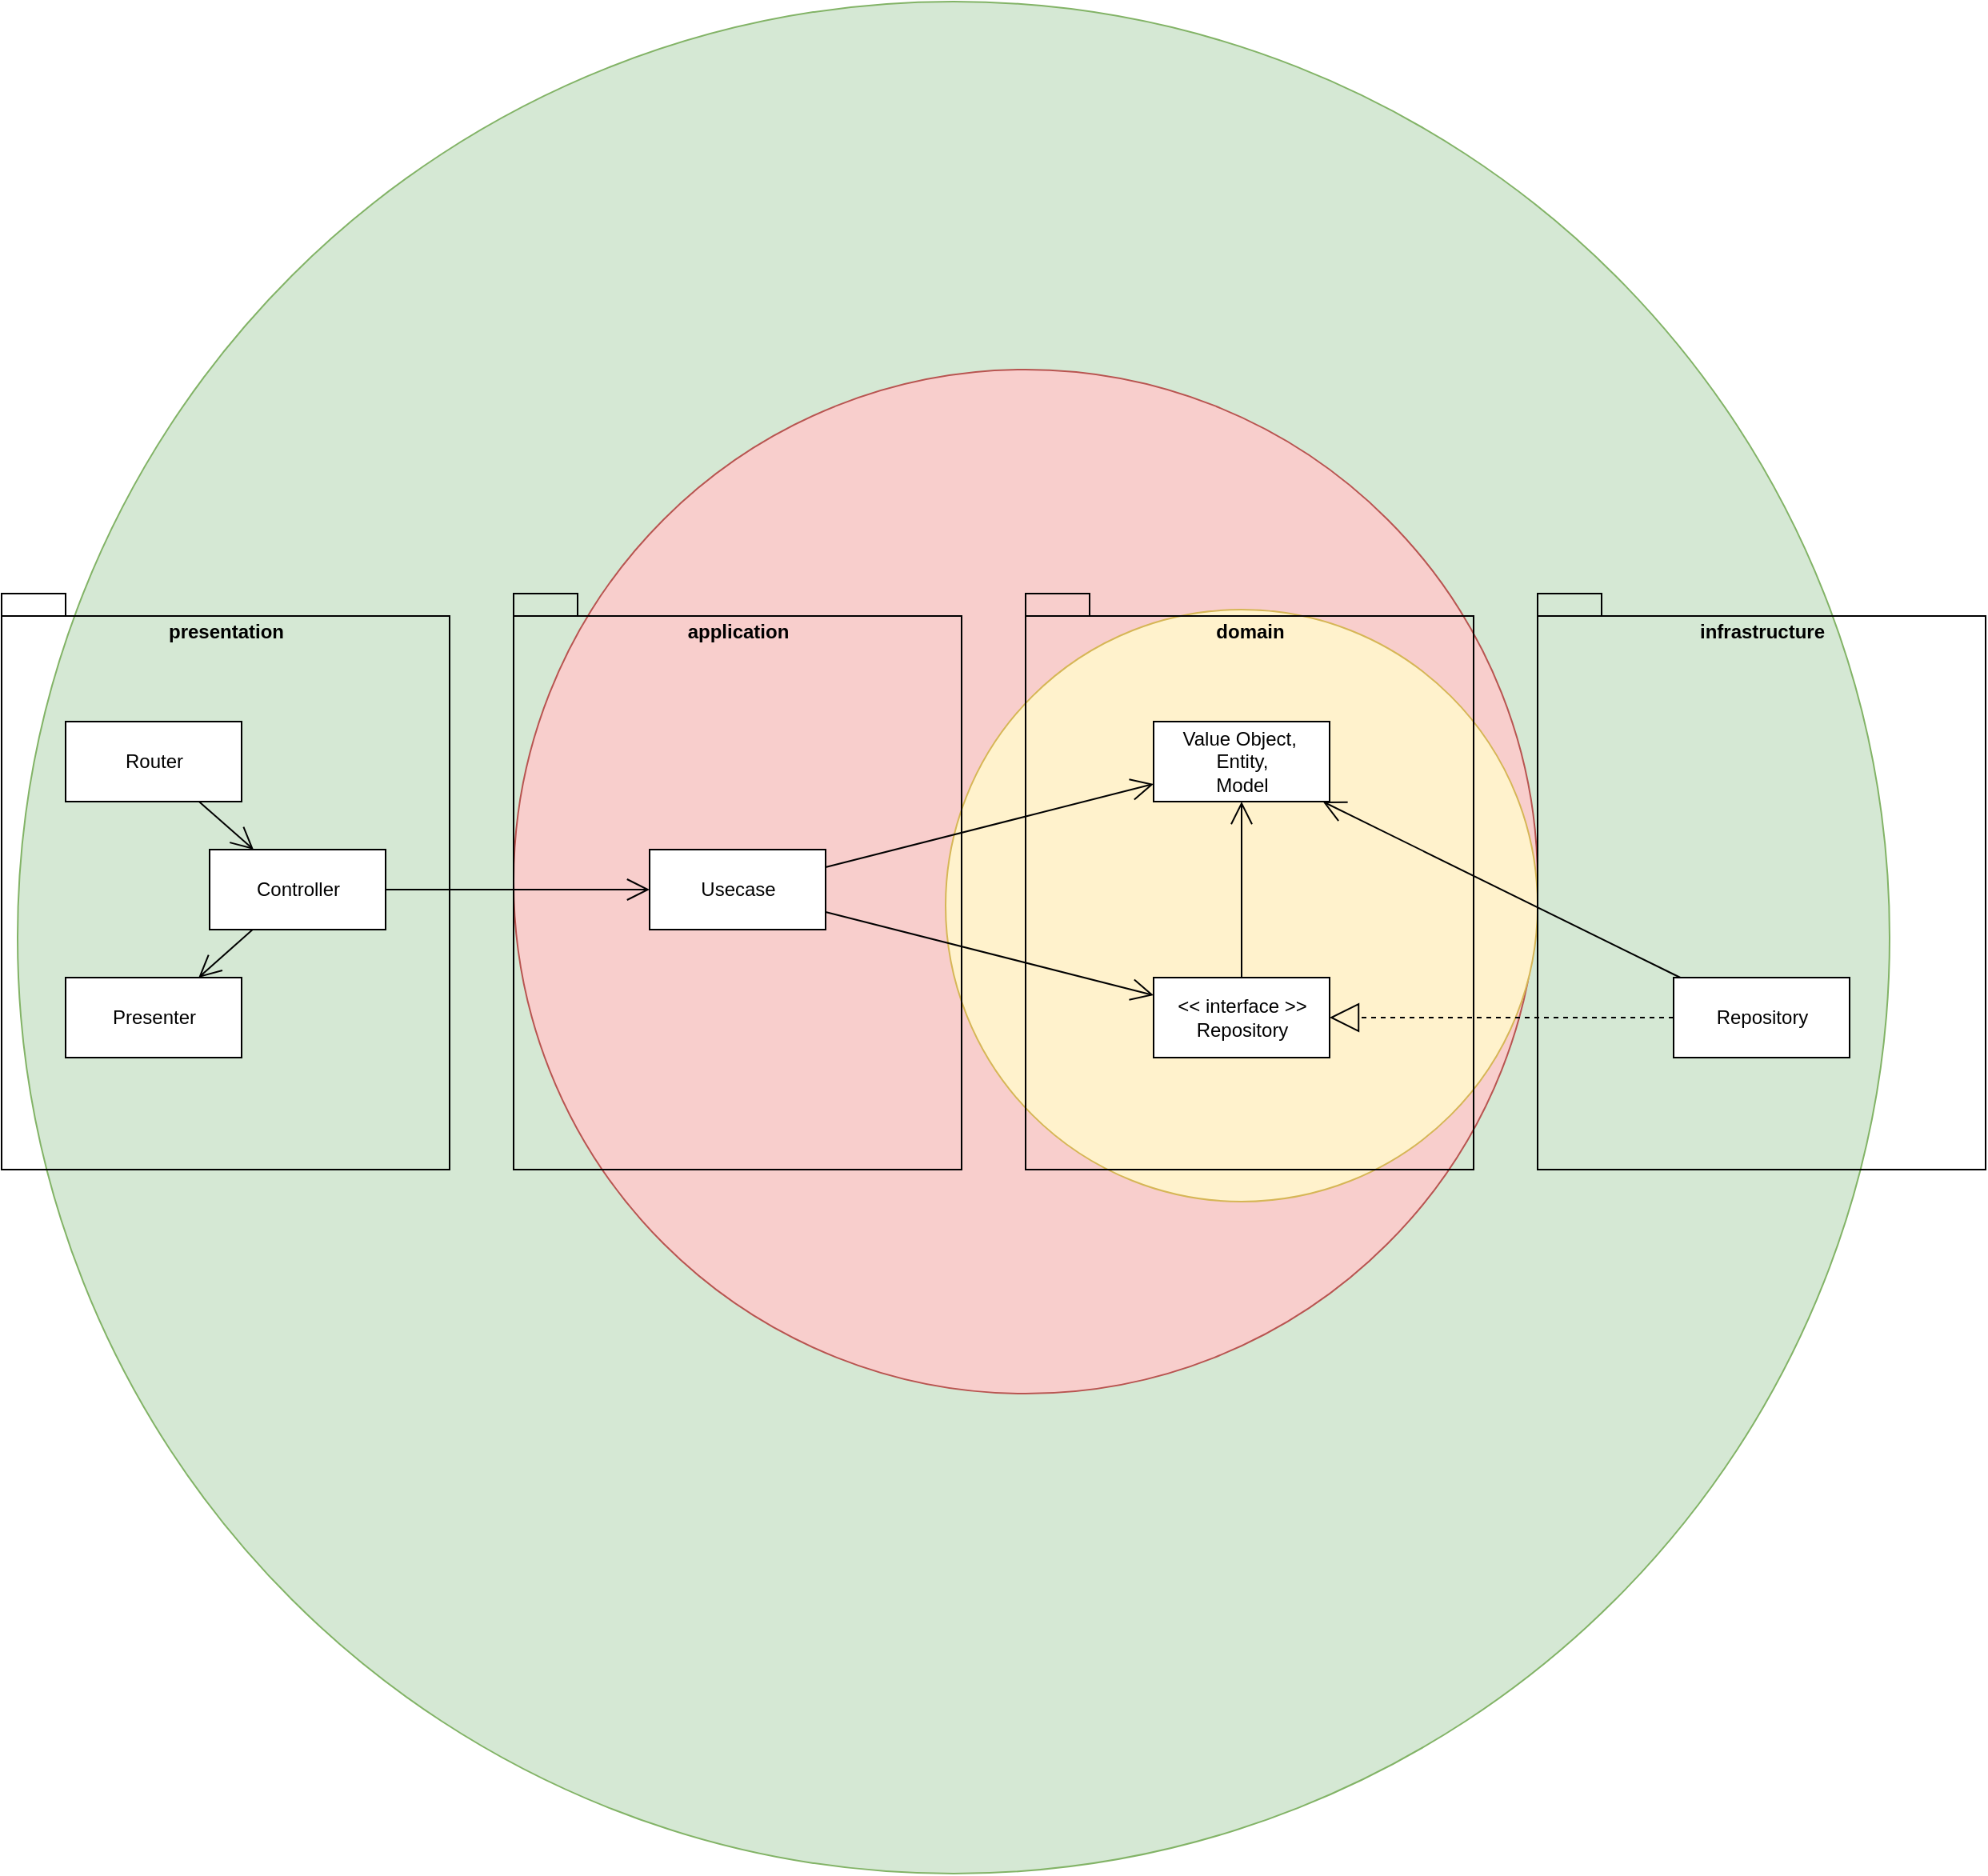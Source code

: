 <mxfile>
    <diagram id="afhy61-JGGwbrwMMAsw_" name="ページ1">
        <mxGraphModel dx="868" dy="1692" grid="1" gridSize="10" guides="1" tooltips="1" connect="1" arrows="1" fold="1" page="1" pageScale="1" pageWidth="827" pageHeight="1169" math="0" shadow="0">
            <root>
                <mxCell id="0"/>
                <mxCell id="1" parent="0"/>
                <mxCell id="56" value="" style="ellipse;whiteSpace=wrap;html=1;aspect=fixed;fillColor=#d5e8d4;strokeColor=#82b366;" parent="1" vertex="1">
                    <mxGeometry x="90" y="-290" width="1170" height="1170" as="geometry"/>
                </mxCell>
                <mxCell id="55" value="" style="ellipse;whiteSpace=wrap;html=1;aspect=fixed;fillColor=#f8cecc;strokeColor=#b85450;" parent="1" vertex="1">
                    <mxGeometry x="400" y="-60" width="640" height="640" as="geometry"/>
                </mxCell>
                <mxCell id="54" value="" style="ellipse;whiteSpace=wrap;html=1;aspect=fixed;fillColor=#fff2cc;strokeColor=#d6b656;" parent="1" vertex="1">
                    <mxGeometry x="670" y="90" width="370" height="370" as="geometry"/>
                </mxCell>
                <mxCell id="26" value="domain" style="shape=folder;fontStyle=1;spacingTop=10;tabWidth=40;tabHeight=14;tabPosition=left;html=1;verticalAlign=top;fillColor=none;" parent="1" vertex="1">
                    <mxGeometry x="720" y="80" width="280" height="360" as="geometry"/>
                </mxCell>
                <mxCell id="27" value="presentation" style="shape=folder;fontStyle=1;spacingTop=10;tabWidth=40;tabHeight=14;tabPosition=left;html=1;verticalAlign=top;fillColor=none;" parent="1" vertex="1">
                    <mxGeometry x="80" y="80" width="280" height="360" as="geometry"/>
                </mxCell>
                <mxCell id="28" value="application" style="shape=folder;fontStyle=1;spacingTop=10;tabWidth=40;tabHeight=14;tabPosition=left;html=1;verticalAlign=top;fillColor=none;" parent="1" vertex="1">
                    <mxGeometry x="400" y="80" width="280" height="360" as="geometry"/>
                </mxCell>
                <mxCell id="29" value="infrastructure" style="shape=folder;fontStyle=1;spacingTop=10;tabWidth=40;tabHeight=14;tabPosition=left;html=1;verticalAlign=top;fillColor=none;" parent="1" vertex="1">
                    <mxGeometry x="1040" y="80" width="280" height="360" as="geometry"/>
                </mxCell>
                <mxCell id="30" value="Controller" style="html=1;" parent="1" vertex="1">
                    <mxGeometry x="210" y="240" width="110" height="50" as="geometry"/>
                </mxCell>
                <mxCell id="31" value="Router" style="html=1;" parent="1" vertex="1">
                    <mxGeometry x="120" y="160" width="110" height="50" as="geometry"/>
                </mxCell>
                <mxCell id="32" value="Presenter" style="html=1;" parent="1" vertex="1">
                    <mxGeometry x="120" y="320" width="110" height="50" as="geometry"/>
                </mxCell>
                <mxCell id="33" value="Usecase" style="html=1;" parent="1" vertex="1">
                    <mxGeometry x="485" y="240" width="110" height="50" as="geometry"/>
                </mxCell>
                <mxCell id="37" value="" style="endArrow=open;endFill=1;endSize=12;html=1;entryX=0.25;entryY=0;entryDx=0;entryDy=0;" parent="1" source="31" target="30" edge="1">
                    <mxGeometry width="160" relative="1" as="geometry">
                        <mxPoint x="420" y="340" as="sourcePoint"/>
                        <mxPoint x="580" y="340" as="targetPoint"/>
                    </mxGeometry>
                </mxCell>
                <mxCell id="38" value="" style="endArrow=open;endFill=1;endSize=12;html=1;" parent="1" source="30" target="32" edge="1">
                    <mxGeometry width="160" relative="1" as="geometry">
                        <mxPoint x="225.556" y="260" as="sourcePoint"/>
                        <mxPoint x="194.444" y="220" as="targetPoint"/>
                    </mxGeometry>
                </mxCell>
                <mxCell id="39" value="" style="endArrow=open;endFill=1;endSize=12;html=1;" parent="1" source="30" target="33" edge="1">
                    <mxGeometry width="160" relative="1" as="geometry">
                        <mxPoint x="226.818" y="310" as="sourcePoint"/>
                        <mxPoint x="183.182" y="370" as="targetPoint"/>
                    </mxGeometry>
                </mxCell>
                <mxCell id="43" value="" style="endArrow=open;endFill=1;endSize=12;html=1;" parent="1" source="33" target="50" edge="1">
                    <mxGeometry width="160" relative="1" as="geometry">
                        <mxPoint x="640" y="297.407" as="sourcePoint"/>
                        <mxPoint x="800" y="362.593" as="targetPoint"/>
                    </mxGeometry>
                </mxCell>
                <mxCell id="45" value="Value Object,&amp;nbsp;&lt;div&gt;Entity,&lt;/div&gt;&lt;div&gt;Model&lt;/div&gt;" style="html=1;" parent="1" vertex="1">
                    <mxGeometry x="800" y="160" width="110" height="50" as="geometry"/>
                </mxCell>
                <mxCell id="46" value="" style="endArrow=open;endFill=1;endSize=12;html=1;" parent="1" source="33" target="45" edge="1">
                    <mxGeometry width="160" relative="1" as="geometry">
                        <mxPoint x="640" y="282.857" as="sourcePoint"/>
                        <mxPoint x="1090" y="347.143" as="targetPoint"/>
                    </mxGeometry>
                </mxCell>
                <mxCell id="47" value="Repository" style="html=1;" parent="1" vertex="1">
                    <mxGeometry x="1125" y="320" width="110" height="50" as="geometry"/>
                </mxCell>
                <mxCell id="50" value="&amp;lt;&amp;lt; interface &amp;gt;&amp;gt;&lt;br&gt;Repository" style="html=1;" parent="1" vertex="1">
                    <mxGeometry x="800" y="320" width="110" height="50" as="geometry"/>
                </mxCell>
                <mxCell id="51" value="" style="endArrow=open;endFill=1;endSize=12;html=1;" parent="1" source="50" target="45" edge="1">
                    <mxGeometry width="160" relative="1" as="geometry">
                        <mxPoint x="1090" y="195" as="sourcePoint"/>
                        <mxPoint x="920" y="195" as="targetPoint"/>
                    </mxGeometry>
                </mxCell>
                <mxCell id="52" value="" style="endArrow=block;endSize=16;endFill=0;html=1;dashed=1;" parent="1" source="47" target="50" edge="1">
                    <mxGeometry width="160" relative="1" as="geometry">
                        <mxPoint x="790" y="240" as="sourcePoint"/>
                        <mxPoint x="950" y="240" as="targetPoint"/>
                    </mxGeometry>
                </mxCell>
                <mxCell id="53" value="" style="endArrow=open;endFill=1;endSize=12;html=1;" parent="1" source="47" target="45" edge="1">
                    <mxGeometry width="160" relative="1" as="geometry">
                        <mxPoint x="865" y="330" as="sourcePoint"/>
                        <mxPoint x="865" y="220" as="targetPoint"/>
                    </mxGeometry>
                </mxCell>
            </root>
        </mxGraphModel>
    </diagram>
</mxfile>